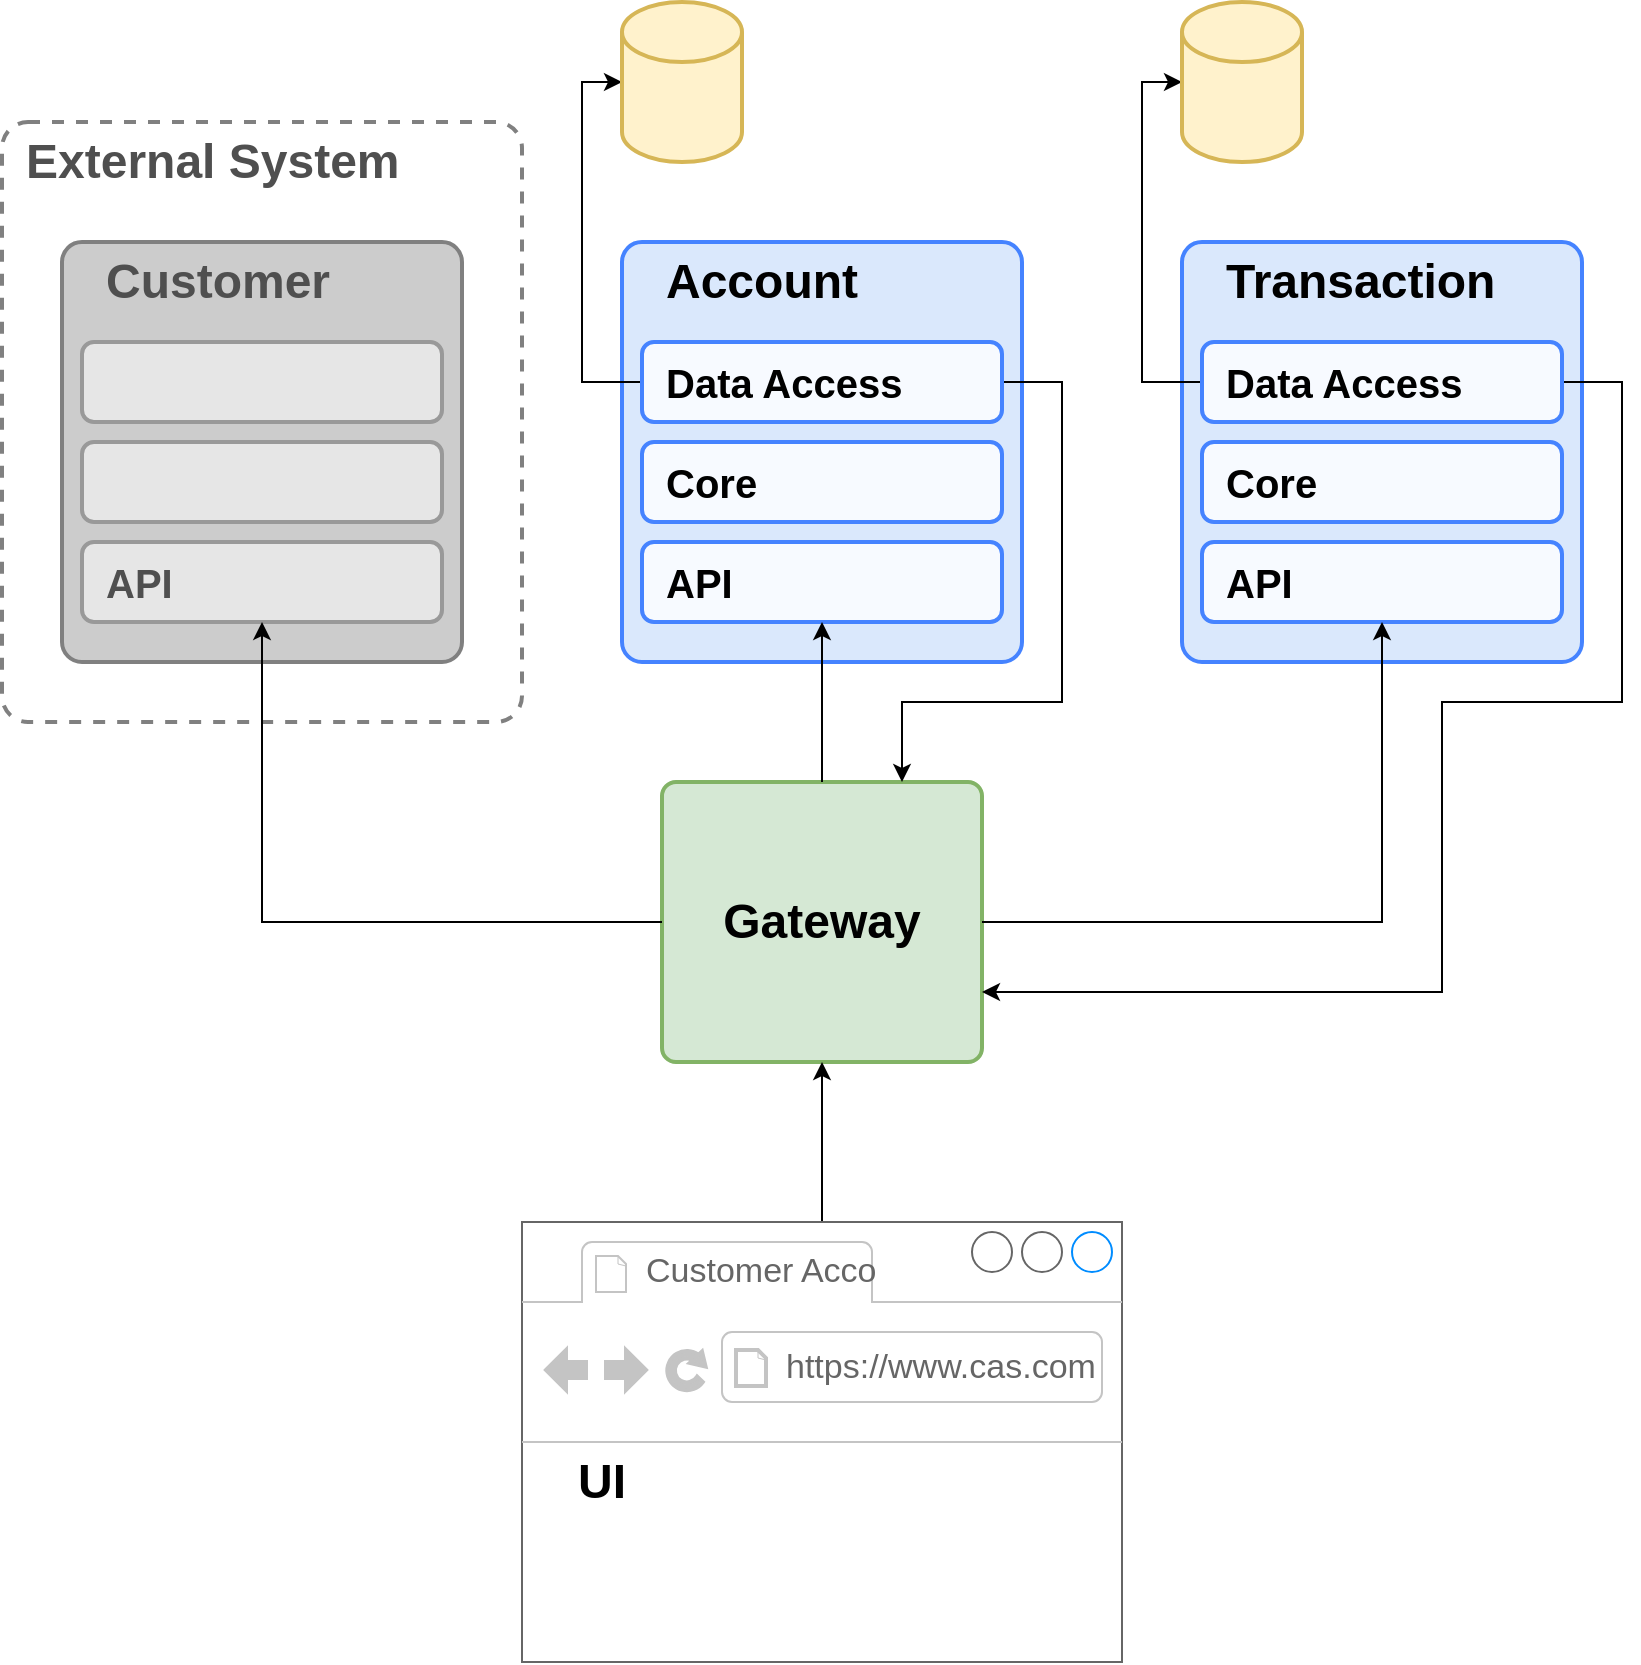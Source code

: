 <mxfile version="14.4.9" type="device"><diagram id="29RI1P5IAqWf3VOxKbrI" name="Page-1"><mxGraphModel dx="918" dy="1346" grid="1" gridSize="10" guides="1" tooltips="1" connect="1" arrows="1" fold="1" page="1" pageScale="1" pageWidth="850" pageHeight="1100" math="0" shadow="0"><root><mxCell id="0"/><mxCell id="1" parent="0"/><mxCell id="I9LrIpcFgKHxT0mMc6pR-78" value="" style="rounded=1;whiteSpace=wrap;html=1;labelBackgroundColor=none;strokeWidth=2;fontSize=20;fontColor=#000000;align=left;fillColor=none;dashed=1;arcSize=5;strokeColor=#808080;" vertex="1" parent="1"><mxGeometry x="10" y="100" width="260" height="300" as="geometry"/></mxCell><mxCell id="I9LrIpcFgKHxT0mMc6pR-1" value="" style="rounded=1;arcSize=5;strokeWidth=2;fillColor=#CCCCCC;strokeColor=#808080;" vertex="1" parent="1"><mxGeometry x="40" y="160" width="200" height="210" as="geometry"/></mxCell><mxCell id="I9LrIpcFgKHxT0mMc6pR-3" value="" style="rounded=1;arcSize=5;fillColor=#dae8fc;strokeColor=#4583FF;strokeWidth=2;" vertex="1" parent="1"><mxGeometry x="320" y="160" width="200" height="210" as="geometry"/></mxCell><mxCell id="I9LrIpcFgKHxT0mMc6pR-4" value="" style="rounded=1;arcSize=5;fillColor=#dae8fc;strokeColor=#4583FF;strokeWidth=2;" vertex="1" parent="1"><mxGeometry x="600" y="160" width="200" height="210" as="geometry"/></mxCell><mxCell id="I9LrIpcFgKHxT0mMc6pR-5" value="&lt;h1&gt;Customer&lt;/h1&gt;" style="text;html=1;strokeColor=none;fillColor=none;align=left;verticalAlign=middle;whiteSpace=wrap;rounded=0;fontColor=#4F4F4F;" vertex="1" parent="1"><mxGeometry x="60" y="170" width="40" height="20" as="geometry"/></mxCell><mxCell id="I9LrIpcFgKHxT0mMc6pR-7" value="&lt;h1&gt;Account&lt;/h1&gt;" style="text;html=1;strokeColor=none;fillColor=none;align=left;verticalAlign=middle;whiteSpace=wrap;rounded=0;" vertex="1" parent="1"><mxGeometry x="340" y="170" width="40" height="20" as="geometry"/></mxCell><mxCell id="I9LrIpcFgKHxT0mMc6pR-8" value="&lt;h1&gt;Transaction&lt;/h1&gt;" style="text;html=1;strokeColor=none;fillColor=none;align=left;verticalAlign=middle;whiteSpace=wrap;rounded=0;" vertex="1" parent="1"><mxGeometry x="620" y="170" width="40" height="20" as="geometry"/></mxCell><mxCell id="I9LrIpcFgKHxT0mMc6pR-10" value="" style="rounded=1;arcSize=5;fillColor=#d5e8d4;strokeColor=#82b366;strokeWidth=2;" vertex="1" parent="1"><mxGeometry x="340" y="430" width="160" height="140" as="geometry"/></mxCell><mxCell id="I9LrIpcFgKHxT0mMc6pR-11" value="&lt;h1&gt;Gateway&lt;/h1&gt;" style="text;html=1;strokeColor=none;fillColor=none;align=center;verticalAlign=middle;whiteSpace=wrap;rounded=0;" vertex="1" parent="1"><mxGeometry x="400" y="490" width="40" height="20" as="geometry"/></mxCell><mxCell id="I9LrIpcFgKHxT0mMc6pR-21" style="edgeStyle=orthogonalEdgeStyle;rounded=0;orthogonalLoop=1;jettySize=auto;html=1;entryX=0.5;entryY=1;entryDx=0;entryDy=0;" edge="1" parent="1" source="I9LrIpcFgKHxT0mMc6pR-18" target="I9LrIpcFgKHxT0mMc6pR-10"><mxGeometry relative="1" as="geometry"/></mxCell><mxCell id="I9LrIpcFgKHxT0mMc6pR-18" value="" style="strokeWidth=1;shadow=0;dashed=0;align=center;html=1;shape=mxgraph.mockup.containers.browserWindow;rSize=0;strokeColor=#666666;strokeColor2=#008cff;strokeColor3=#c4c4c4;mainText=,;recursiveResize=0;rounded=1;fillColor=#FFFFFF;" vertex="1" parent="1"><mxGeometry x="270" y="650" width="300" height="220" as="geometry"/></mxCell><mxCell id="I9LrIpcFgKHxT0mMc6pR-19" value="Customer Acco" style="strokeWidth=1;shadow=0;dashed=0;align=center;html=1;shape=mxgraph.mockup.containers.anchor;fontSize=17;fontColor=#666666;align=left;" vertex="1" parent="I9LrIpcFgKHxT0mMc6pR-18"><mxGeometry x="60" y="12" width="110" height="26" as="geometry"/></mxCell><mxCell id="I9LrIpcFgKHxT0mMc6pR-20" value="https://www.cas.com" style="strokeWidth=1;shadow=0;dashed=0;align=center;html=1;shape=mxgraph.mockup.containers.anchor;rSize=0;fontSize=17;fontColor=#666666;align=left;" vertex="1" parent="I9LrIpcFgKHxT0mMc6pR-18"><mxGeometry x="130" y="60" width="250" height="26" as="geometry"/></mxCell><mxCell id="I9LrIpcFgKHxT0mMc6pR-22" value="&lt;h1&gt;UI&lt;/h1&gt;" style="text;html=1;strokeColor=none;fillColor=none;align=center;verticalAlign=middle;whiteSpace=wrap;rounded=0;" vertex="1" parent="I9LrIpcFgKHxT0mMc6pR-18"><mxGeometry x="20" y="120" width="40" height="20" as="geometry"/></mxCell><mxCell id="I9LrIpcFgKHxT0mMc6pR-27" value="" style="rounded=1;whiteSpace=wrap;html=1;strokeColor=#4583FF;strokeWidth=2;labelBackgroundColor=none;fillColor=#F7FAFF;" vertex="1" parent="1"><mxGeometry x="330" y="260" width="180" height="40" as="geometry"/></mxCell><mxCell id="I9LrIpcFgKHxT0mMc6pR-43" style="edgeStyle=orthogonalEdgeStyle;rounded=0;orthogonalLoop=1;jettySize=auto;html=1;exitX=0;exitY=0.5;exitDx=0;exitDy=0;entryX=0;entryY=0.5;entryDx=0;entryDy=0;entryPerimeter=0;fontSize=20;fontColor=#000000;" edge="1" parent="1" source="I9LrIpcFgKHxT0mMc6pR-28" target="I9LrIpcFgKHxT0mMc6pR-41"><mxGeometry relative="1" as="geometry"/></mxCell><mxCell id="I9LrIpcFgKHxT0mMc6pR-60" style="edgeStyle=orthogonalEdgeStyle;rounded=0;orthogonalLoop=1;jettySize=auto;html=1;entryX=0.75;entryY=0;entryDx=0;entryDy=0;startArrow=none;startFill=0;endArrow=classic;endFill=1;fontSize=20;fontColor=#000000;" edge="1" parent="1" source="I9LrIpcFgKHxT0mMc6pR-28" target="I9LrIpcFgKHxT0mMc6pR-10"><mxGeometry relative="1" as="geometry"><Array as="points"><mxPoint x="540" y="230"/><mxPoint x="540" y="390"/><mxPoint x="460" y="390"/></Array></mxGeometry></mxCell><mxCell id="I9LrIpcFgKHxT0mMc6pR-28" value="" style="rounded=1;whiteSpace=wrap;html=1;strokeColor=#4583FF;strokeWidth=2;labelBackgroundColor=none;fillColor=#F7FAFF;" vertex="1" parent="1"><mxGeometry x="330" y="210" width="180" height="40" as="geometry"/></mxCell><mxCell id="I9LrIpcFgKHxT0mMc6pR-30" value="" style="rounded=1;whiteSpace=wrap;html=1;strokeColor=#4583FF;strokeWidth=2;labelBackgroundColor=none;fillColor=#F7FAFF;" vertex="1" parent="1"><mxGeometry x="610" y="260" width="180" height="40" as="geometry"/></mxCell><mxCell id="I9LrIpcFgKHxT0mMc6pR-33" value="&lt;h1 style=&quot;font-size: 20px&quot;&gt;Core&lt;/h1&gt;" style="text;html=1;strokeColor=none;fillColor=none;align=left;verticalAlign=middle;whiteSpace=wrap;rounded=0;fontSize=20;" vertex="1" parent="1"><mxGeometry x="340" y="270" width="160" height="20" as="geometry"/></mxCell><mxCell id="I9LrIpcFgKHxT0mMc6pR-34" value="&lt;h1 style=&quot;font-size: 20px&quot;&gt;Data Access&lt;/h1&gt;" style="text;html=1;strokeColor=none;fillColor=none;align=left;verticalAlign=middle;whiteSpace=wrap;rounded=0;fontSize=20;" vertex="1" parent="1"><mxGeometry x="340" y="220" width="160" height="20" as="geometry"/></mxCell><mxCell id="I9LrIpcFgKHxT0mMc6pR-36" value="&lt;h1 style=&quot;font-size: 20px&quot;&gt;Core&lt;/h1&gt;" style="text;html=1;strokeColor=none;fillColor=none;align=left;verticalAlign=middle;whiteSpace=wrap;rounded=0;fontSize=20;" vertex="1" parent="1"><mxGeometry x="620" y="270" width="160" height="20" as="geometry"/></mxCell><mxCell id="I9LrIpcFgKHxT0mMc6pR-41" value="" style="shape=cylinder3;whiteSpace=wrap;html=1;boundedLbl=1;backgroundOutline=1;size=15;rounded=1;labelBackgroundColor=none;strokeColor=#d6b656;strokeWidth=2;fillColor=#fff2cc;fontSize=20;align=left;" vertex="1" parent="1"><mxGeometry x="320" y="40" width="60" height="80" as="geometry"/></mxCell><mxCell id="I9LrIpcFgKHxT0mMc6pR-45" value="" style="rounded=1;whiteSpace=wrap;html=1;strokeColor=#4583FF;strokeWidth=2;labelBackgroundColor=none;fillColor=#F7FAFF;" vertex="1" parent="1"><mxGeometry x="330" y="310" width="180" height="40" as="geometry"/></mxCell><mxCell id="I9LrIpcFgKHxT0mMc6pR-46" value="&lt;h1 style=&quot;font-size: 20px&quot;&gt;API&lt;/h1&gt;" style="text;html=1;strokeColor=none;fillColor=none;align=left;verticalAlign=middle;whiteSpace=wrap;rounded=0;fontSize=20;" vertex="1" parent="1"><mxGeometry x="340" y="320" width="160" height="20" as="geometry"/></mxCell><mxCell id="I9LrIpcFgKHxT0mMc6pR-14" style="edgeStyle=orthogonalEdgeStyle;rounded=0;orthogonalLoop=1;jettySize=auto;html=1;exitX=0.5;exitY=1;exitDx=0;exitDy=0;endArrow=none;endFill=0;startArrow=classic;startFill=1;" edge="1" parent="1" source="I9LrIpcFgKHxT0mMc6pR-45" target="I9LrIpcFgKHxT0mMc6pR-10"><mxGeometry relative="1" as="geometry"/></mxCell><mxCell id="I9LrIpcFgKHxT0mMc6pR-47" style="edgeStyle=orthogonalEdgeStyle;rounded=0;orthogonalLoop=1;jettySize=auto;html=1;exitX=0;exitY=0.5;exitDx=0;exitDy=0;entryX=0;entryY=0.5;entryDx=0;entryDy=0;entryPerimeter=0;fontSize=20;fontColor=#000000;" edge="1" parent="1" source="I9LrIpcFgKHxT0mMc6pR-48" target="I9LrIpcFgKHxT0mMc6pR-50"><mxGeometry relative="1" as="geometry"/></mxCell><mxCell id="I9LrIpcFgKHxT0mMc6pR-61" style="edgeStyle=orthogonalEdgeStyle;rounded=0;orthogonalLoop=1;jettySize=auto;html=1;exitX=1;exitY=0.5;exitDx=0;exitDy=0;startArrow=none;startFill=0;endArrow=classic;endFill=1;fontSize=20;fontColor=#000000;entryX=1;entryY=0.75;entryDx=0;entryDy=0;" edge="1" parent="1" source="I9LrIpcFgKHxT0mMc6pR-48" target="I9LrIpcFgKHxT0mMc6pR-10"><mxGeometry relative="1" as="geometry"><mxPoint x="820" y="550" as="targetPoint"/><Array as="points"><mxPoint x="820" y="230"/><mxPoint x="820" y="390"/><mxPoint x="730" y="390"/><mxPoint x="730" y="535"/></Array></mxGeometry></mxCell><mxCell id="I9LrIpcFgKHxT0mMc6pR-48" value="" style="rounded=1;whiteSpace=wrap;html=1;strokeColor=#4583FF;strokeWidth=2;labelBackgroundColor=none;fillColor=#F7FAFF;" vertex="1" parent="1"><mxGeometry x="610" y="210" width="180" height="40" as="geometry"/></mxCell><mxCell id="I9LrIpcFgKHxT0mMc6pR-49" value="&lt;h1 style=&quot;font-size: 20px&quot;&gt;Data Access&lt;/h1&gt;" style="text;html=1;strokeColor=none;fillColor=none;align=left;verticalAlign=middle;whiteSpace=wrap;rounded=0;fontSize=20;" vertex="1" parent="1"><mxGeometry x="620" y="220" width="160" height="20" as="geometry"/></mxCell><mxCell id="I9LrIpcFgKHxT0mMc6pR-50" value="" style="shape=cylinder3;whiteSpace=wrap;html=1;boundedLbl=1;backgroundOutline=1;size=15;rounded=1;labelBackgroundColor=none;strokeColor=#d6b656;strokeWidth=2;fillColor=#fff2cc;fontSize=20;align=left;" vertex="1" parent="1"><mxGeometry x="600" y="40" width="60" height="80" as="geometry"/></mxCell><mxCell id="I9LrIpcFgKHxT0mMc6pR-53" value="" style="rounded=1;whiteSpace=wrap;html=1;strokeColor=#4583FF;strokeWidth=2;labelBackgroundColor=none;fillColor=#F7FAFF;" vertex="1" parent="1"><mxGeometry x="610" y="310" width="180" height="40" as="geometry"/></mxCell><mxCell id="I9LrIpcFgKHxT0mMc6pR-54" value="&lt;h1 style=&quot;font-size: 20px&quot;&gt;API&lt;/h1&gt;" style="text;html=1;strokeColor=none;fillColor=none;align=left;verticalAlign=middle;whiteSpace=wrap;rounded=0;fontSize=20;" vertex="1" parent="1"><mxGeometry x="620" y="320" width="160" height="20" as="geometry"/></mxCell><mxCell id="I9LrIpcFgKHxT0mMc6pR-15" style="edgeStyle=orthogonalEdgeStyle;rounded=0;orthogonalLoop=1;jettySize=auto;html=1;exitX=0.5;exitY=1;exitDx=0;exitDy=0;entryX=1;entryY=0.5;entryDx=0;entryDy=0;startArrow=classic;startFill=1;endArrow=none;endFill=0;" edge="1" parent="1" source="I9LrIpcFgKHxT0mMc6pR-53" target="I9LrIpcFgKHxT0mMc6pR-10"><mxGeometry relative="1" as="geometry"/></mxCell><mxCell id="I9LrIpcFgKHxT0mMc6pR-55" value="" style="rounded=1;whiteSpace=wrap;html=1;strokeWidth=2;labelBackgroundColor=none;strokeColor=#999999;fillColor=#E6E6E6;" vertex="1" parent="1"><mxGeometry x="50" y="310" width="180" height="40" as="geometry"/></mxCell><mxCell id="I9LrIpcFgKHxT0mMc6pR-56" value="&lt;h1 style=&quot;font-size: 20px&quot;&gt;API&lt;/h1&gt;" style="text;html=1;strokeColor=none;fillColor=none;align=left;verticalAlign=middle;whiteSpace=wrap;rounded=0;fontSize=20;fontColor=#4F4F4F;" vertex="1" parent="1"><mxGeometry x="60" y="320" width="160" height="20" as="geometry"/></mxCell><mxCell id="I9LrIpcFgKHxT0mMc6pR-13" style="edgeStyle=orthogonalEdgeStyle;rounded=0;orthogonalLoop=1;jettySize=auto;html=1;exitX=0.5;exitY=1;exitDx=0;exitDy=0;entryX=0;entryY=0.5;entryDx=0;entryDy=0;startArrow=classic;startFill=1;endArrow=none;endFill=0;" edge="1" parent="1" source="I9LrIpcFgKHxT0mMc6pR-55" target="I9LrIpcFgKHxT0mMc6pR-10"><mxGeometry relative="1" as="geometry"/></mxCell><mxCell id="I9LrIpcFgKHxT0mMc6pR-57" value="" style="rounded=1;whiteSpace=wrap;html=1;strokeWidth=2;labelBackgroundColor=none;strokeColor=#999999;fillColor=#E6E6E6;" vertex="1" parent="1"><mxGeometry x="50" y="260" width="180" height="40" as="geometry"/></mxCell><mxCell id="I9LrIpcFgKHxT0mMc6pR-58" value="" style="rounded=1;whiteSpace=wrap;html=1;strokeWidth=2;labelBackgroundColor=none;strokeColor=#999999;fillColor=#E6E6E6;" vertex="1" parent="1"><mxGeometry x="50" y="210" width="180" height="40" as="geometry"/></mxCell><mxCell id="I9LrIpcFgKHxT0mMc6pR-80" value="&lt;h1&gt;External System&lt;/h1&gt;" style="text;html=1;strokeColor=none;fillColor=none;align=left;verticalAlign=middle;whiteSpace=wrap;rounded=0;fontColor=#4F4F4F;" vertex="1" parent="1"><mxGeometry x="20" y="110" width="250" height="20" as="geometry"/></mxCell></root></mxGraphModel></diagram></mxfile>